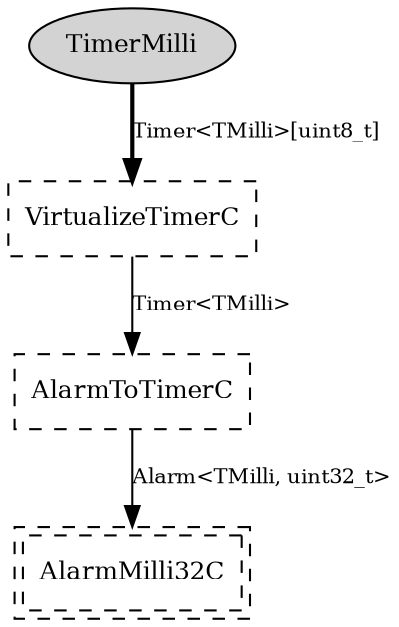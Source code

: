 digraph "tos.chips.atm128rfa1.timer.TimerMilliP" {
  n0x40d098e8 [shape=ellipse, style=filled, label="TimerMilli", fontsize=12];
  "TimerMilliP.VirtualizeTimerC" [fontsize=12, shape=box, style=dashed, label="VirtualizeTimerC", URL="../chtml/tos.lib.timer.VirtualizeTimerC.html"];
  "TimerMilliP.AlarmToTimerC" [fontsize=12, shape=box, style=dashed, label="AlarmToTimerC", URL="../chtml/tos.lib.timer.AlarmToTimerC.html"];
  "TimerMilliP.AlarmMilli32C" [fontsize=12, shape=box,peripheries=2, style=dashed, label="AlarmMilli32C", URL="../chtml/tos.chips.atm128rfa1.timer.AlarmMilli32C.html"];
  "TimerMilliP.VirtualizeTimerC" [fontsize=12, shape=box, style=dashed, label="VirtualizeTimerC", URL="../chtml/tos.lib.timer.VirtualizeTimerC.html"];
  "TimerMilliP.AlarmToTimerC" [fontsize=12, shape=box, style=dashed, label="AlarmToTimerC", URL="../chtml/tos.lib.timer.AlarmToTimerC.html"];
  "n0x40d098e8" -> "TimerMilliP.VirtualizeTimerC" [label="Timer<TMilli>[uint8_t]", style=bold, URL="../ihtml/tos.lib.timer.Timer.html", fontsize=10];
  "TimerMilliP.AlarmToTimerC" -> "TimerMilliP.AlarmMilli32C" [label="Alarm<TMilli, uint32_t>", URL="../ihtml/tos.lib.timer.Alarm.html", fontsize=10];
  "TimerMilliP.VirtualizeTimerC" -> "TimerMilliP.AlarmToTimerC" [label="Timer<TMilli>", URL="../ihtml/tos.lib.timer.Timer.html", fontsize=10];
}
